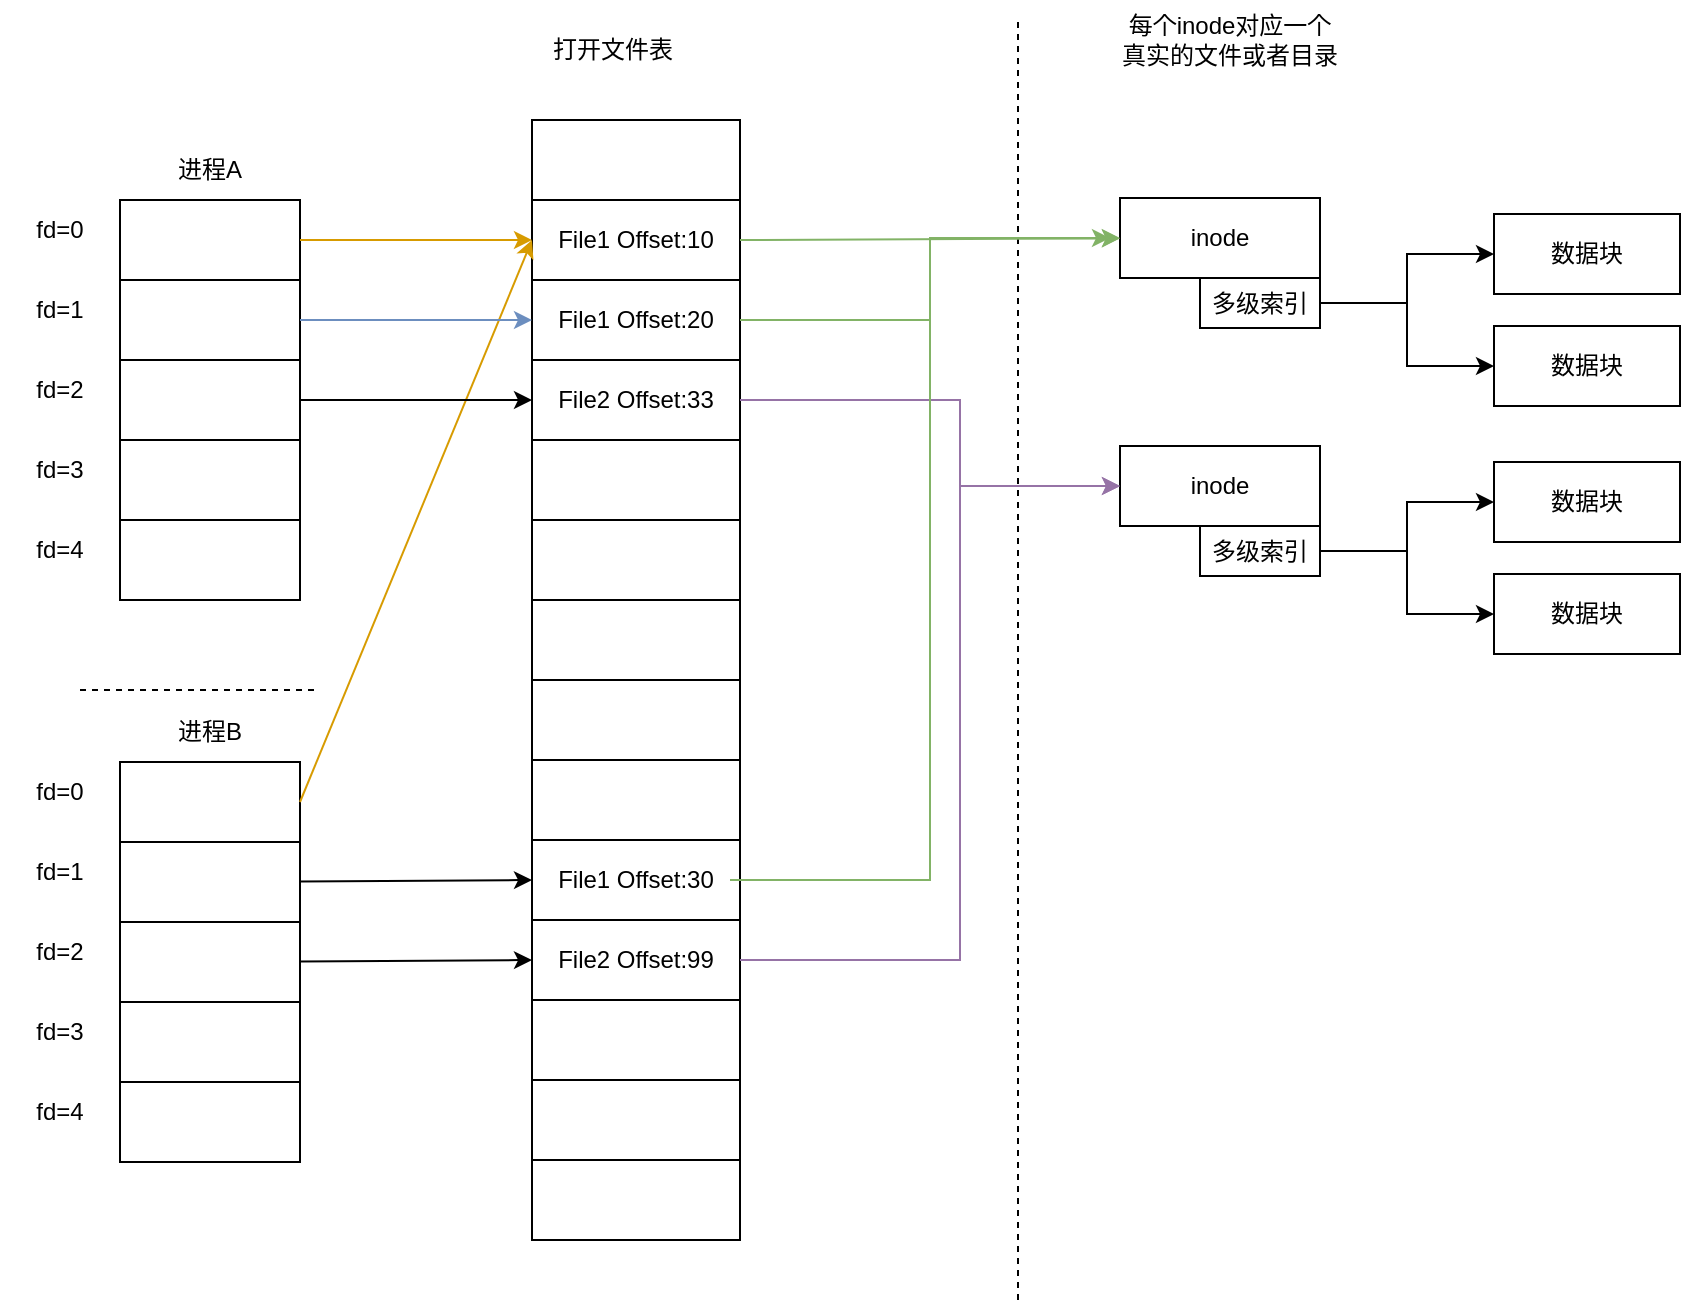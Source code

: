 <mxfile version="20.4.0" type="github">
  <diagram id="ZzIfgdE_HQE-ywpYCpP_" name="第 1 页">
    <mxGraphModel dx="1550" dy="844" grid="1" gridSize="10" guides="1" tooltips="1" connect="1" arrows="1" fold="1" page="1" pageScale="1" pageWidth="827" pageHeight="1169" math="0" shadow="0">
      <root>
        <mxCell id="0" />
        <mxCell id="1" parent="0" />
        <mxCell id="CD1J--MnG_Ev1wGPMHWV-1" value="" style="shape=table;html=1;whiteSpace=wrap;startSize=0;container=1;collapsible=0;childLayout=tableLayout;" vertex="1" parent="1">
          <mxGeometry x="140" y="290" width="90" height="200" as="geometry" />
        </mxCell>
        <mxCell id="CD1J--MnG_Ev1wGPMHWV-2" value="" style="shape=tableRow;horizontal=0;startSize=0;swimlaneHead=0;swimlaneBody=0;top=0;left=0;bottom=0;right=0;collapsible=0;dropTarget=0;fillColor=none;points=[[0,0.5],[1,0.5]];portConstraint=eastwest;" vertex="1" parent="CD1J--MnG_Ev1wGPMHWV-1">
          <mxGeometry width="90" height="40" as="geometry" />
        </mxCell>
        <mxCell id="CD1J--MnG_Ev1wGPMHWV-3" value="" style="shape=partialRectangle;html=1;whiteSpace=wrap;connectable=0;fillColor=none;top=0;left=0;bottom=0;right=0;overflow=hidden;" vertex="1" parent="CD1J--MnG_Ev1wGPMHWV-2">
          <mxGeometry width="90" height="40" as="geometry">
            <mxRectangle width="90" height="40" as="alternateBounds" />
          </mxGeometry>
        </mxCell>
        <mxCell id="CD1J--MnG_Ev1wGPMHWV-14" value="" style="shape=tableRow;horizontal=0;startSize=0;swimlaneHead=0;swimlaneBody=0;top=0;left=0;bottom=0;right=0;collapsible=0;dropTarget=0;fillColor=none;points=[[0,0.5],[1,0.5]];portConstraint=eastwest;" vertex="1" parent="CD1J--MnG_Ev1wGPMHWV-1">
          <mxGeometry y="40" width="90" height="40" as="geometry" />
        </mxCell>
        <mxCell id="CD1J--MnG_Ev1wGPMHWV-15" value="" style="shape=partialRectangle;html=1;whiteSpace=wrap;connectable=0;fillColor=none;top=0;left=0;bottom=0;right=0;overflow=hidden;" vertex="1" parent="CD1J--MnG_Ev1wGPMHWV-14">
          <mxGeometry width="90" height="40" as="geometry">
            <mxRectangle width="90" height="40" as="alternateBounds" />
          </mxGeometry>
        </mxCell>
        <mxCell id="CD1J--MnG_Ev1wGPMHWV-6" value="" style="shape=tableRow;horizontal=0;startSize=0;swimlaneHead=0;swimlaneBody=0;top=0;left=0;bottom=0;right=0;collapsible=0;dropTarget=0;fillColor=none;points=[[0,0.5],[1,0.5]];portConstraint=eastwest;" vertex="1" parent="CD1J--MnG_Ev1wGPMHWV-1">
          <mxGeometry y="80" width="90" height="40" as="geometry" />
        </mxCell>
        <mxCell id="CD1J--MnG_Ev1wGPMHWV-7" value="" style="shape=partialRectangle;html=1;whiteSpace=wrap;connectable=0;fillColor=none;top=0;left=0;bottom=0;right=0;overflow=hidden;" vertex="1" parent="CD1J--MnG_Ev1wGPMHWV-6">
          <mxGeometry width="90" height="40" as="geometry">
            <mxRectangle width="90" height="40" as="alternateBounds" />
          </mxGeometry>
        </mxCell>
        <mxCell id="CD1J--MnG_Ev1wGPMHWV-10" value="" style="shape=tableRow;horizontal=0;startSize=0;swimlaneHead=0;swimlaneBody=0;top=0;left=0;bottom=0;right=0;collapsible=0;dropTarget=0;fillColor=none;points=[[0,0.5],[1,0.5]];portConstraint=eastwest;" vertex="1" parent="CD1J--MnG_Ev1wGPMHWV-1">
          <mxGeometry y="120" width="90" height="40" as="geometry" />
        </mxCell>
        <mxCell id="CD1J--MnG_Ev1wGPMHWV-11" value="" style="shape=partialRectangle;html=1;whiteSpace=wrap;connectable=0;fillColor=none;top=0;left=0;bottom=0;right=0;overflow=hidden;" vertex="1" parent="CD1J--MnG_Ev1wGPMHWV-10">
          <mxGeometry width="90" height="40" as="geometry">
            <mxRectangle width="90" height="40" as="alternateBounds" />
          </mxGeometry>
        </mxCell>
        <mxCell id="CD1J--MnG_Ev1wGPMHWV-19" style="shape=tableRow;horizontal=0;startSize=0;swimlaneHead=0;swimlaneBody=0;top=0;left=0;bottom=0;right=0;collapsible=0;dropTarget=0;fillColor=none;points=[[0,0.5],[1,0.5]];portConstraint=eastwest;" vertex="1" parent="CD1J--MnG_Ev1wGPMHWV-1">
          <mxGeometry y="160" width="90" height="40" as="geometry" />
        </mxCell>
        <mxCell id="CD1J--MnG_Ev1wGPMHWV-20" style="shape=partialRectangle;html=1;whiteSpace=wrap;connectable=0;fillColor=none;top=0;left=0;bottom=0;right=0;overflow=hidden;" vertex="1" parent="CD1J--MnG_Ev1wGPMHWV-19">
          <mxGeometry width="90" height="40" as="geometry">
            <mxRectangle width="90" height="40" as="alternateBounds" />
          </mxGeometry>
        </mxCell>
        <mxCell id="CD1J--MnG_Ev1wGPMHWV-22" value="fd=0" style="text;html=1;strokeColor=none;fillColor=none;align=center;verticalAlign=middle;whiteSpace=wrap;rounded=0;" vertex="1" parent="1">
          <mxGeometry x="80" y="290" width="60" height="30" as="geometry" />
        </mxCell>
        <mxCell id="CD1J--MnG_Ev1wGPMHWV-24" value="fd=1" style="text;html=1;strokeColor=none;fillColor=none;align=center;verticalAlign=middle;whiteSpace=wrap;rounded=0;" vertex="1" parent="1">
          <mxGeometry x="80" y="330" width="60" height="30" as="geometry" />
        </mxCell>
        <mxCell id="CD1J--MnG_Ev1wGPMHWV-25" value="fd=2" style="text;html=1;strokeColor=none;fillColor=none;align=center;verticalAlign=middle;whiteSpace=wrap;rounded=0;" vertex="1" parent="1">
          <mxGeometry x="80" y="370" width="60" height="30" as="geometry" />
        </mxCell>
        <mxCell id="CD1J--MnG_Ev1wGPMHWV-26" value="fd=3" style="text;html=1;strokeColor=none;fillColor=none;align=center;verticalAlign=middle;whiteSpace=wrap;rounded=0;" vertex="1" parent="1">
          <mxGeometry x="80" y="410" width="60" height="30" as="geometry" />
        </mxCell>
        <mxCell id="CD1J--MnG_Ev1wGPMHWV-27" value="fd=4" style="text;html=1;strokeColor=none;fillColor=none;align=center;verticalAlign=middle;whiteSpace=wrap;rounded=0;" vertex="1" parent="1">
          <mxGeometry x="80" y="450" width="60" height="30" as="geometry" />
        </mxCell>
        <mxCell id="CD1J--MnG_Ev1wGPMHWV-28" value="" style="shape=table;html=1;whiteSpace=wrap;startSize=0;container=1;collapsible=0;childLayout=tableLayout;" vertex="1" parent="1">
          <mxGeometry x="346" y="250" width="104" height="560" as="geometry" />
        </mxCell>
        <mxCell id="CD1J--MnG_Ev1wGPMHWV-29" value="" style="shape=tableRow;horizontal=0;startSize=0;swimlaneHead=0;swimlaneBody=0;top=0;left=0;bottom=0;right=0;collapsible=0;dropTarget=0;fillColor=none;points=[[0,0.5],[1,0.5]];portConstraint=eastwest;" vertex="1" parent="CD1J--MnG_Ev1wGPMHWV-28">
          <mxGeometry width="104" height="40" as="geometry" />
        </mxCell>
        <mxCell id="CD1J--MnG_Ev1wGPMHWV-30" value="" style="shape=partialRectangle;html=1;whiteSpace=wrap;connectable=0;fillColor=none;top=0;left=0;bottom=0;right=0;overflow=hidden;" vertex="1" parent="CD1J--MnG_Ev1wGPMHWV-29">
          <mxGeometry width="104" height="40" as="geometry">
            <mxRectangle width="104" height="40" as="alternateBounds" />
          </mxGeometry>
        </mxCell>
        <mxCell id="CD1J--MnG_Ev1wGPMHWV-31" value="" style="shape=tableRow;horizontal=0;startSize=0;swimlaneHead=0;swimlaneBody=0;top=0;left=0;bottom=0;right=0;collapsible=0;dropTarget=0;fillColor=none;points=[[0,0.5],[1,0.5]];portConstraint=eastwest;" vertex="1" parent="CD1J--MnG_Ev1wGPMHWV-28">
          <mxGeometry y="40" width="104" height="40" as="geometry" />
        </mxCell>
        <mxCell id="CD1J--MnG_Ev1wGPMHWV-32" value="File1 Offset:10" style="shape=partialRectangle;html=1;whiteSpace=wrap;connectable=0;fillColor=none;top=0;left=0;bottom=0;right=0;overflow=hidden;" vertex="1" parent="CD1J--MnG_Ev1wGPMHWV-31">
          <mxGeometry width="104" height="40" as="geometry">
            <mxRectangle width="104" height="40" as="alternateBounds" />
          </mxGeometry>
        </mxCell>
        <mxCell id="CD1J--MnG_Ev1wGPMHWV-33" value="" style="shape=tableRow;horizontal=0;startSize=0;swimlaneHead=0;swimlaneBody=0;top=0;left=0;bottom=0;right=0;collapsible=0;dropTarget=0;fillColor=none;points=[[0,0.5],[1,0.5]];portConstraint=eastwest;" vertex="1" parent="CD1J--MnG_Ev1wGPMHWV-28">
          <mxGeometry y="80" width="104" height="40" as="geometry" />
        </mxCell>
        <mxCell id="CD1J--MnG_Ev1wGPMHWV-34" value="File1 Offset:20" style="shape=partialRectangle;html=1;whiteSpace=wrap;connectable=0;fillColor=none;top=0;left=0;bottom=0;right=0;overflow=hidden;" vertex="1" parent="CD1J--MnG_Ev1wGPMHWV-33">
          <mxGeometry width="104" height="40" as="geometry">
            <mxRectangle width="104" height="40" as="alternateBounds" />
          </mxGeometry>
        </mxCell>
        <mxCell id="CD1J--MnG_Ev1wGPMHWV-35" value="" style="shape=tableRow;horizontal=0;startSize=0;swimlaneHead=0;swimlaneBody=0;top=0;left=0;bottom=0;right=0;collapsible=0;dropTarget=0;fillColor=none;points=[[0,0.5],[1,0.5]];portConstraint=eastwest;" vertex="1" parent="CD1J--MnG_Ev1wGPMHWV-28">
          <mxGeometry y="120" width="104" height="40" as="geometry" />
        </mxCell>
        <mxCell id="CD1J--MnG_Ev1wGPMHWV-36" value="File2 Offset:33" style="shape=partialRectangle;html=1;whiteSpace=wrap;connectable=0;fillColor=none;top=0;left=0;bottom=0;right=0;overflow=hidden;" vertex="1" parent="CD1J--MnG_Ev1wGPMHWV-35">
          <mxGeometry width="104" height="40" as="geometry">
            <mxRectangle width="104" height="40" as="alternateBounds" />
          </mxGeometry>
        </mxCell>
        <mxCell id="CD1J--MnG_Ev1wGPMHWV-37" style="shape=tableRow;horizontal=0;startSize=0;swimlaneHead=0;swimlaneBody=0;top=0;left=0;bottom=0;right=0;collapsible=0;dropTarget=0;fillColor=none;points=[[0,0.5],[1,0.5]];portConstraint=eastwest;" vertex="1" parent="CD1J--MnG_Ev1wGPMHWV-28">
          <mxGeometry y="160" width="104" height="40" as="geometry" />
        </mxCell>
        <mxCell id="CD1J--MnG_Ev1wGPMHWV-38" style="shape=partialRectangle;html=1;whiteSpace=wrap;connectable=0;fillColor=none;top=0;left=0;bottom=0;right=0;overflow=hidden;" vertex="1" parent="CD1J--MnG_Ev1wGPMHWV-37">
          <mxGeometry width="104" height="40" as="geometry">
            <mxRectangle width="104" height="40" as="alternateBounds" />
          </mxGeometry>
        </mxCell>
        <mxCell id="CD1J--MnG_Ev1wGPMHWV-63" style="shape=tableRow;horizontal=0;startSize=0;swimlaneHead=0;swimlaneBody=0;top=0;left=0;bottom=0;right=0;collapsible=0;dropTarget=0;fillColor=none;points=[[0,0.5],[1,0.5]];portConstraint=eastwest;" vertex="1" parent="CD1J--MnG_Ev1wGPMHWV-28">
          <mxGeometry y="200" width="104" height="40" as="geometry" />
        </mxCell>
        <mxCell id="CD1J--MnG_Ev1wGPMHWV-64" style="shape=partialRectangle;html=1;whiteSpace=wrap;connectable=0;fillColor=none;top=0;left=0;bottom=0;right=0;overflow=hidden;" vertex="1" parent="CD1J--MnG_Ev1wGPMHWV-63">
          <mxGeometry width="104" height="40" as="geometry">
            <mxRectangle width="104" height="40" as="alternateBounds" />
          </mxGeometry>
        </mxCell>
        <mxCell id="CD1J--MnG_Ev1wGPMHWV-65" style="shape=tableRow;horizontal=0;startSize=0;swimlaneHead=0;swimlaneBody=0;top=0;left=0;bottom=0;right=0;collapsible=0;dropTarget=0;fillColor=none;points=[[0,0.5],[1,0.5]];portConstraint=eastwest;" vertex="1" parent="CD1J--MnG_Ev1wGPMHWV-28">
          <mxGeometry y="240" width="104" height="40" as="geometry" />
        </mxCell>
        <mxCell id="CD1J--MnG_Ev1wGPMHWV-66" style="shape=partialRectangle;html=1;whiteSpace=wrap;connectable=0;fillColor=none;top=0;left=0;bottom=0;right=0;overflow=hidden;" vertex="1" parent="CD1J--MnG_Ev1wGPMHWV-65">
          <mxGeometry width="104" height="40" as="geometry">
            <mxRectangle width="104" height="40" as="alternateBounds" />
          </mxGeometry>
        </mxCell>
        <mxCell id="CD1J--MnG_Ev1wGPMHWV-67" style="shape=tableRow;horizontal=0;startSize=0;swimlaneHead=0;swimlaneBody=0;top=0;left=0;bottom=0;right=0;collapsible=0;dropTarget=0;fillColor=none;points=[[0,0.5],[1,0.5]];portConstraint=eastwest;" vertex="1" parent="CD1J--MnG_Ev1wGPMHWV-28">
          <mxGeometry y="280" width="104" height="40" as="geometry" />
        </mxCell>
        <mxCell id="CD1J--MnG_Ev1wGPMHWV-68" style="shape=partialRectangle;html=1;whiteSpace=wrap;connectable=0;fillColor=none;top=0;left=0;bottom=0;right=0;overflow=hidden;" vertex="1" parent="CD1J--MnG_Ev1wGPMHWV-67">
          <mxGeometry width="104" height="40" as="geometry">
            <mxRectangle width="104" height="40" as="alternateBounds" />
          </mxGeometry>
        </mxCell>
        <mxCell id="CD1J--MnG_Ev1wGPMHWV-69" style="shape=tableRow;horizontal=0;startSize=0;swimlaneHead=0;swimlaneBody=0;top=0;left=0;bottom=0;right=0;collapsible=0;dropTarget=0;fillColor=none;points=[[0,0.5],[1,0.5]];portConstraint=eastwest;" vertex="1" parent="CD1J--MnG_Ev1wGPMHWV-28">
          <mxGeometry y="320" width="104" height="40" as="geometry" />
        </mxCell>
        <mxCell id="CD1J--MnG_Ev1wGPMHWV-70" style="shape=partialRectangle;html=1;whiteSpace=wrap;connectable=0;fillColor=none;top=0;left=0;bottom=0;right=0;overflow=hidden;" vertex="1" parent="CD1J--MnG_Ev1wGPMHWV-69">
          <mxGeometry width="104" height="40" as="geometry">
            <mxRectangle width="104" height="40" as="alternateBounds" />
          </mxGeometry>
        </mxCell>
        <mxCell id="CD1J--MnG_Ev1wGPMHWV-71" style="shape=tableRow;horizontal=0;startSize=0;swimlaneHead=0;swimlaneBody=0;top=0;left=0;bottom=0;right=0;collapsible=0;dropTarget=0;fillColor=none;points=[[0,0.5],[1,0.5]];portConstraint=eastwest;" vertex="1" parent="CD1J--MnG_Ev1wGPMHWV-28">
          <mxGeometry y="360" width="104" height="40" as="geometry" />
        </mxCell>
        <mxCell id="CD1J--MnG_Ev1wGPMHWV-72" value="File1 Offset:30" style="shape=partialRectangle;html=1;whiteSpace=wrap;connectable=0;fillColor=none;top=0;left=0;bottom=0;right=0;overflow=hidden;" vertex="1" parent="CD1J--MnG_Ev1wGPMHWV-71">
          <mxGeometry width="104" height="40" as="geometry">
            <mxRectangle width="104" height="40" as="alternateBounds" />
          </mxGeometry>
        </mxCell>
        <mxCell id="CD1J--MnG_Ev1wGPMHWV-73" style="shape=tableRow;horizontal=0;startSize=0;swimlaneHead=0;swimlaneBody=0;top=0;left=0;bottom=0;right=0;collapsible=0;dropTarget=0;fillColor=none;points=[[0,0.5],[1,0.5]];portConstraint=eastwest;" vertex="1" parent="CD1J--MnG_Ev1wGPMHWV-28">
          <mxGeometry y="400" width="104" height="40" as="geometry" />
        </mxCell>
        <mxCell id="CD1J--MnG_Ev1wGPMHWV-74" value="File2 Offset:99" style="shape=partialRectangle;html=1;whiteSpace=wrap;connectable=0;fillColor=none;top=0;left=0;bottom=0;right=0;overflow=hidden;" vertex="1" parent="CD1J--MnG_Ev1wGPMHWV-73">
          <mxGeometry width="104" height="40" as="geometry">
            <mxRectangle width="104" height="40" as="alternateBounds" />
          </mxGeometry>
        </mxCell>
        <mxCell id="CD1J--MnG_Ev1wGPMHWV-75" style="shape=tableRow;horizontal=0;startSize=0;swimlaneHead=0;swimlaneBody=0;top=0;left=0;bottom=0;right=0;collapsible=0;dropTarget=0;fillColor=none;points=[[0,0.5],[1,0.5]];portConstraint=eastwest;" vertex="1" parent="CD1J--MnG_Ev1wGPMHWV-28">
          <mxGeometry y="440" width="104" height="40" as="geometry" />
        </mxCell>
        <mxCell id="CD1J--MnG_Ev1wGPMHWV-76" style="shape=partialRectangle;html=1;whiteSpace=wrap;connectable=0;fillColor=none;top=0;left=0;bottom=0;right=0;overflow=hidden;" vertex="1" parent="CD1J--MnG_Ev1wGPMHWV-75">
          <mxGeometry width="104" height="40" as="geometry">
            <mxRectangle width="104" height="40" as="alternateBounds" />
          </mxGeometry>
        </mxCell>
        <mxCell id="CD1J--MnG_Ev1wGPMHWV-77" style="shape=tableRow;horizontal=0;startSize=0;swimlaneHead=0;swimlaneBody=0;top=0;left=0;bottom=0;right=0;collapsible=0;dropTarget=0;fillColor=none;points=[[0,0.5],[1,0.5]];portConstraint=eastwest;" vertex="1" parent="CD1J--MnG_Ev1wGPMHWV-28">
          <mxGeometry y="480" width="104" height="40" as="geometry" />
        </mxCell>
        <mxCell id="CD1J--MnG_Ev1wGPMHWV-78" style="shape=partialRectangle;html=1;whiteSpace=wrap;connectable=0;fillColor=none;top=0;left=0;bottom=0;right=0;overflow=hidden;" vertex="1" parent="CD1J--MnG_Ev1wGPMHWV-77">
          <mxGeometry width="104" height="40" as="geometry">
            <mxRectangle width="104" height="40" as="alternateBounds" />
          </mxGeometry>
        </mxCell>
        <mxCell id="CD1J--MnG_Ev1wGPMHWV-79" style="shape=tableRow;horizontal=0;startSize=0;swimlaneHead=0;swimlaneBody=0;top=0;left=0;bottom=0;right=0;collapsible=0;dropTarget=0;fillColor=none;points=[[0,0.5],[1,0.5]];portConstraint=eastwest;" vertex="1" parent="CD1J--MnG_Ev1wGPMHWV-28">
          <mxGeometry y="520" width="104" height="40" as="geometry" />
        </mxCell>
        <mxCell id="CD1J--MnG_Ev1wGPMHWV-80" style="shape=partialRectangle;html=1;whiteSpace=wrap;connectable=0;fillColor=none;top=0;left=0;bottom=0;right=0;overflow=hidden;" vertex="1" parent="CD1J--MnG_Ev1wGPMHWV-79">
          <mxGeometry width="104" height="40" as="geometry">
            <mxRectangle width="104" height="40" as="alternateBounds" />
          </mxGeometry>
        </mxCell>
        <mxCell id="CD1J--MnG_Ev1wGPMHWV-39" value="打开文件表" style="text;html=1;align=center;verticalAlign=middle;resizable=0;points=[];autosize=1;strokeColor=none;fillColor=none;" vertex="1" parent="1">
          <mxGeometry x="346" y="200" width="80" height="30" as="geometry" />
        </mxCell>
        <mxCell id="CD1J--MnG_Ev1wGPMHWV-40" value="" style="shape=table;html=1;whiteSpace=wrap;startSize=0;container=1;collapsible=0;childLayout=tableLayout;" vertex="1" parent="1">
          <mxGeometry x="140" y="571" width="90" height="200" as="geometry" />
        </mxCell>
        <mxCell id="CD1J--MnG_Ev1wGPMHWV-41" value="" style="shape=tableRow;horizontal=0;startSize=0;swimlaneHead=0;swimlaneBody=0;top=0;left=0;bottom=0;right=0;collapsible=0;dropTarget=0;fillColor=none;points=[[0,0.5],[1,0.5]];portConstraint=eastwest;" vertex="1" parent="CD1J--MnG_Ev1wGPMHWV-40">
          <mxGeometry width="90" height="40" as="geometry" />
        </mxCell>
        <mxCell id="CD1J--MnG_Ev1wGPMHWV-42" value="" style="shape=partialRectangle;html=1;whiteSpace=wrap;connectable=0;fillColor=none;top=0;left=0;bottom=0;right=0;overflow=hidden;" vertex="1" parent="CD1J--MnG_Ev1wGPMHWV-41">
          <mxGeometry width="90" height="40" as="geometry">
            <mxRectangle width="90" height="40" as="alternateBounds" />
          </mxGeometry>
        </mxCell>
        <mxCell id="CD1J--MnG_Ev1wGPMHWV-43" value="" style="shape=tableRow;horizontal=0;startSize=0;swimlaneHead=0;swimlaneBody=0;top=0;left=0;bottom=0;right=0;collapsible=0;dropTarget=0;fillColor=none;points=[[0,0.5],[1,0.5]];portConstraint=eastwest;" vertex="1" parent="CD1J--MnG_Ev1wGPMHWV-40">
          <mxGeometry y="40" width="90" height="40" as="geometry" />
        </mxCell>
        <mxCell id="CD1J--MnG_Ev1wGPMHWV-44" value="" style="shape=partialRectangle;html=1;whiteSpace=wrap;connectable=0;fillColor=none;top=0;left=0;bottom=0;right=0;overflow=hidden;" vertex="1" parent="CD1J--MnG_Ev1wGPMHWV-43">
          <mxGeometry width="90" height="40" as="geometry">
            <mxRectangle width="90" height="40" as="alternateBounds" />
          </mxGeometry>
        </mxCell>
        <mxCell id="CD1J--MnG_Ev1wGPMHWV-45" value="" style="shape=tableRow;horizontal=0;startSize=0;swimlaneHead=0;swimlaneBody=0;top=0;left=0;bottom=0;right=0;collapsible=0;dropTarget=0;fillColor=none;points=[[0,0.5],[1,0.5]];portConstraint=eastwest;" vertex="1" parent="CD1J--MnG_Ev1wGPMHWV-40">
          <mxGeometry y="80" width="90" height="40" as="geometry" />
        </mxCell>
        <mxCell id="CD1J--MnG_Ev1wGPMHWV-46" value="" style="shape=partialRectangle;html=1;whiteSpace=wrap;connectable=0;fillColor=none;top=0;left=0;bottom=0;right=0;overflow=hidden;" vertex="1" parent="CD1J--MnG_Ev1wGPMHWV-45">
          <mxGeometry width="90" height="40" as="geometry">
            <mxRectangle width="90" height="40" as="alternateBounds" />
          </mxGeometry>
        </mxCell>
        <mxCell id="CD1J--MnG_Ev1wGPMHWV-47" value="" style="shape=tableRow;horizontal=0;startSize=0;swimlaneHead=0;swimlaneBody=0;top=0;left=0;bottom=0;right=0;collapsible=0;dropTarget=0;fillColor=none;points=[[0,0.5],[1,0.5]];portConstraint=eastwest;" vertex="1" parent="CD1J--MnG_Ev1wGPMHWV-40">
          <mxGeometry y="120" width="90" height="40" as="geometry" />
        </mxCell>
        <mxCell id="CD1J--MnG_Ev1wGPMHWV-48" value="" style="shape=partialRectangle;html=1;whiteSpace=wrap;connectable=0;fillColor=none;top=0;left=0;bottom=0;right=0;overflow=hidden;" vertex="1" parent="CD1J--MnG_Ev1wGPMHWV-47">
          <mxGeometry width="90" height="40" as="geometry">
            <mxRectangle width="90" height="40" as="alternateBounds" />
          </mxGeometry>
        </mxCell>
        <mxCell id="CD1J--MnG_Ev1wGPMHWV-49" style="shape=tableRow;horizontal=0;startSize=0;swimlaneHead=0;swimlaneBody=0;top=0;left=0;bottom=0;right=0;collapsible=0;dropTarget=0;fillColor=none;points=[[0,0.5],[1,0.5]];portConstraint=eastwest;" vertex="1" parent="CD1J--MnG_Ev1wGPMHWV-40">
          <mxGeometry y="160" width="90" height="40" as="geometry" />
        </mxCell>
        <mxCell id="CD1J--MnG_Ev1wGPMHWV-50" style="shape=partialRectangle;html=1;whiteSpace=wrap;connectable=0;fillColor=none;top=0;left=0;bottom=0;right=0;overflow=hidden;" vertex="1" parent="CD1J--MnG_Ev1wGPMHWV-49">
          <mxGeometry width="90" height="40" as="geometry">
            <mxRectangle width="90" height="40" as="alternateBounds" />
          </mxGeometry>
        </mxCell>
        <mxCell id="CD1J--MnG_Ev1wGPMHWV-51" value="fd=0" style="text;html=1;strokeColor=none;fillColor=none;align=center;verticalAlign=middle;whiteSpace=wrap;rounded=0;" vertex="1" parent="1">
          <mxGeometry x="80" y="571" width="60" height="30" as="geometry" />
        </mxCell>
        <mxCell id="CD1J--MnG_Ev1wGPMHWV-52" value="fd=1" style="text;html=1;strokeColor=none;fillColor=none;align=center;verticalAlign=middle;whiteSpace=wrap;rounded=0;" vertex="1" parent="1">
          <mxGeometry x="80" y="611" width="60" height="30" as="geometry" />
        </mxCell>
        <mxCell id="CD1J--MnG_Ev1wGPMHWV-53" value="fd=2" style="text;html=1;strokeColor=none;fillColor=none;align=center;verticalAlign=middle;whiteSpace=wrap;rounded=0;" vertex="1" parent="1">
          <mxGeometry x="80" y="651" width="60" height="30" as="geometry" />
        </mxCell>
        <mxCell id="CD1J--MnG_Ev1wGPMHWV-54" value="fd=3" style="text;html=1;strokeColor=none;fillColor=none;align=center;verticalAlign=middle;whiteSpace=wrap;rounded=0;" vertex="1" parent="1">
          <mxGeometry x="80" y="691" width="60" height="30" as="geometry" />
        </mxCell>
        <mxCell id="CD1J--MnG_Ev1wGPMHWV-55" value="fd=4" style="text;html=1;strokeColor=none;fillColor=none;align=center;verticalAlign=middle;whiteSpace=wrap;rounded=0;" vertex="1" parent="1">
          <mxGeometry x="80" y="731" width="60" height="30" as="geometry" />
        </mxCell>
        <mxCell id="CD1J--MnG_Ev1wGPMHWV-59" value="" style="endArrow=none;dashed=1;html=1;rounded=0;" edge="1" parent="1">
          <mxGeometry width="50" height="50" relative="1" as="geometry">
            <mxPoint x="120" y="535" as="sourcePoint" />
            <mxPoint x="240" y="535" as="targetPoint" />
          </mxGeometry>
        </mxCell>
        <mxCell id="CD1J--MnG_Ev1wGPMHWV-61" value="进程B" style="text;html=1;strokeColor=none;fillColor=none;align=center;verticalAlign=middle;whiteSpace=wrap;rounded=0;" vertex="1" parent="1">
          <mxGeometry x="155" y="541" width="60" height="30" as="geometry" />
        </mxCell>
        <mxCell id="CD1J--MnG_Ev1wGPMHWV-62" value="进程A" style="text;html=1;strokeColor=none;fillColor=none;align=center;verticalAlign=middle;whiteSpace=wrap;rounded=0;" vertex="1" parent="1">
          <mxGeometry x="155" y="260" width="60" height="30" as="geometry" />
        </mxCell>
        <mxCell id="CD1J--MnG_Ev1wGPMHWV-81" style="edgeStyle=orthogonalEdgeStyle;rounded=0;orthogonalLoop=1;jettySize=auto;html=1;exitX=1;exitY=0.5;exitDx=0;exitDy=0;entryX=0;entryY=0.5;entryDx=0;entryDy=0;fillColor=#ffe6cc;strokeColor=#d79b00;" edge="1" parent="1" source="CD1J--MnG_Ev1wGPMHWV-2" target="CD1J--MnG_Ev1wGPMHWV-31">
          <mxGeometry relative="1" as="geometry" />
        </mxCell>
        <mxCell id="CD1J--MnG_Ev1wGPMHWV-82" style="rounded=0;orthogonalLoop=1;jettySize=auto;html=1;exitX=1;exitY=0.5;exitDx=0;exitDy=0;entryX=0;entryY=0.5;entryDx=0;entryDy=0;fillColor=#ffe6cc;strokeColor=#d79b00;" edge="1" parent="1" source="CD1J--MnG_Ev1wGPMHWV-41" target="CD1J--MnG_Ev1wGPMHWV-31">
          <mxGeometry relative="1" as="geometry" />
        </mxCell>
        <mxCell id="CD1J--MnG_Ev1wGPMHWV-83" style="edgeStyle=none;rounded=0;orthogonalLoop=1;jettySize=auto;html=1;fillColor=#dae8fc;strokeColor=#6c8ebf;" edge="1" parent="1" source="CD1J--MnG_Ev1wGPMHWV-14" target="CD1J--MnG_Ev1wGPMHWV-33">
          <mxGeometry relative="1" as="geometry" />
        </mxCell>
        <mxCell id="CD1J--MnG_Ev1wGPMHWV-84" style="edgeStyle=none;rounded=0;orthogonalLoop=1;jettySize=auto;html=1;" edge="1" parent="1" source="CD1J--MnG_Ev1wGPMHWV-6" target="CD1J--MnG_Ev1wGPMHWV-35">
          <mxGeometry relative="1" as="geometry" />
        </mxCell>
        <mxCell id="CD1J--MnG_Ev1wGPMHWV-85" style="edgeStyle=none;rounded=0;orthogonalLoop=1;jettySize=auto;html=1;entryX=0;entryY=0.5;entryDx=0;entryDy=0;" edge="1" parent="1" source="CD1J--MnG_Ev1wGPMHWV-43" target="CD1J--MnG_Ev1wGPMHWV-71">
          <mxGeometry relative="1" as="geometry" />
        </mxCell>
        <mxCell id="CD1J--MnG_Ev1wGPMHWV-86" style="edgeStyle=none;rounded=0;orthogonalLoop=1;jettySize=auto;html=1;entryX=0;entryY=0.5;entryDx=0;entryDy=0;" edge="1" parent="1" source="CD1J--MnG_Ev1wGPMHWV-45" target="CD1J--MnG_Ev1wGPMHWV-73">
          <mxGeometry relative="1" as="geometry" />
        </mxCell>
        <mxCell id="CD1J--MnG_Ev1wGPMHWV-87" value="" style="endArrow=none;dashed=1;html=1;rounded=0;fillColor=#33FFFF;" edge="1" parent="1">
          <mxGeometry width="50" height="50" relative="1" as="geometry">
            <mxPoint x="589" y="840" as="sourcePoint" />
            <mxPoint x="589" y="200" as="targetPoint" />
          </mxGeometry>
        </mxCell>
        <mxCell id="CD1J--MnG_Ev1wGPMHWV-88" value="inode" style="rounded=0;whiteSpace=wrap;html=1;" vertex="1" parent="1">
          <mxGeometry x="640" y="289" width="100" height="40" as="geometry" />
        </mxCell>
        <mxCell id="CD1J--MnG_Ev1wGPMHWV-89" style="edgeStyle=none;rounded=0;orthogonalLoop=1;jettySize=auto;html=1;exitX=1;exitY=0.5;exitDx=0;exitDy=0;fillColor=#d5e8d4;strokeColor=#82b366;" edge="1" parent="1" source="CD1J--MnG_Ev1wGPMHWV-31" target="CD1J--MnG_Ev1wGPMHWV-88">
          <mxGeometry relative="1" as="geometry" />
        </mxCell>
        <mxCell id="CD1J--MnG_Ev1wGPMHWV-93" style="edgeStyle=orthogonalEdgeStyle;rounded=0;orthogonalLoop=1;jettySize=auto;html=1;entryX=0;entryY=0.5;entryDx=0;entryDy=0;fillColor=#33FFFF;" edge="1" parent="1" source="CD1J--MnG_Ev1wGPMHWV-91" target="CD1J--MnG_Ev1wGPMHWV-92">
          <mxGeometry relative="1" as="geometry" />
        </mxCell>
        <mxCell id="CD1J--MnG_Ev1wGPMHWV-95" style="edgeStyle=orthogonalEdgeStyle;rounded=0;orthogonalLoop=1;jettySize=auto;html=1;entryX=0;entryY=0.5;entryDx=0;entryDy=0;fillColor=#33FFFF;" edge="1" parent="1" source="CD1J--MnG_Ev1wGPMHWV-91" target="CD1J--MnG_Ev1wGPMHWV-94">
          <mxGeometry relative="1" as="geometry" />
        </mxCell>
        <mxCell id="CD1J--MnG_Ev1wGPMHWV-91" value="多级索引" style="rounded=0;whiteSpace=wrap;html=1;" vertex="1" parent="1">
          <mxGeometry x="680" y="329" width="60" height="25" as="geometry" />
        </mxCell>
        <mxCell id="CD1J--MnG_Ev1wGPMHWV-92" value="数据块" style="rounded=0;whiteSpace=wrap;html=1;" vertex="1" parent="1">
          <mxGeometry x="827" y="297" width="93" height="40" as="geometry" />
        </mxCell>
        <mxCell id="CD1J--MnG_Ev1wGPMHWV-94" value="数据块" style="rounded=0;whiteSpace=wrap;html=1;" vertex="1" parent="1">
          <mxGeometry x="827" y="353" width="93" height="40" as="geometry" />
        </mxCell>
        <mxCell id="CD1J--MnG_Ev1wGPMHWV-96" value="inode" style="rounded=0;whiteSpace=wrap;html=1;" vertex="1" parent="1">
          <mxGeometry x="640" y="413" width="100" height="40" as="geometry" />
        </mxCell>
        <mxCell id="CD1J--MnG_Ev1wGPMHWV-97" style="edgeStyle=orthogonalEdgeStyle;rounded=0;orthogonalLoop=1;jettySize=auto;html=1;entryX=0;entryY=0.5;entryDx=0;entryDy=0;fillColor=#33FFFF;" edge="1" parent="1" source="CD1J--MnG_Ev1wGPMHWV-99" target="CD1J--MnG_Ev1wGPMHWV-100">
          <mxGeometry relative="1" as="geometry" />
        </mxCell>
        <mxCell id="CD1J--MnG_Ev1wGPMHWV-98" style="edgeStyle=orthogonalEdgeStyle;rounded=0;orthogonalLoop=1;jettySize=auto;html=1;entryX=0;entryY=0.5;entryDx=0;entryDy=0;fillColor=#33FFFF;" edge="1" parent="1" source="CD1J--MnG_Ev1wGPMHWV-99" target="CD1J--MnG_Ev1wGPMHWV-101">
          <mxGeometry relative="1" as="geometry" />
        </mxCell>
        <mxCell id="CD1J--MnG_Ev1wGPMHWV-99" value="多级索引" style="rounded=0;whiteSpace=wrap;html=1;" vertex="1" parent="1">
          <mxGeometry x="680" y="453" width="60" height="25" as="geometry" />
        </mxCell>
        <mxCell id="CD1J--MnG_Ev1wGPMHWV-100" value="数据块" style="rounded=0;whiteSpace=wrap;html=1;" vertex="1" parent="1">
          <mxGeometry x="827" y="421" width="93" height="40" as="geometry" />
        </mxCell>
        <mxCell id="CD1J--MnG_Ev1wGPMHWV-101" value="数据块" style="rounded=0;whiteSpace=wrap;html=1;" vertex="1" parent="1">
          <mxGeometry x="827" y="477" width="93" height="40" as="geometry" />
        </mxCell>
        <mxCell id="CD1J--MnG_Ev1wGPMHWV-102" style="edgeStyle=orthogonalEdgeStyle;rounded=0;orthogonalLoop=1;jettySize=auto;html=1;entryX=0;entryY=0.5;entryDx=0;entryDy=0;fillColor=#e1d5e7;strokeColor=#9673a6;" edge="1" parent="1" source="CD1J--MnG_Ev1wGPMHWV-35" target="CD1J--MnG_Ev1wGPMHWV-96">
          <mxGeometry relative="1" as="geometry">
            <Array as="points">
              <mxPoint x="560" y="390" />
              <mxPoint x="560" y="433" />
            </Array>
          </mxGeometry>
        </mxCell>
        <mxCell id="CD1J--MnG_Ev1wGPMHWV-103" value="每个inode对应一个真实的文件或者目录" style="text;html=1;strokeColor=none;fillColor=none;align=center;verticalAlign=middle;whiteSpace=wrap;rounded=0;" vertex="1" parent="1">
          <mxGeometry x="640" y="190" width="110" height="40" as="geometry" />
        </mxCell>
        <mxCell id="CD1J--MnG_Ev1wGPMHWV-104" style="edgeStyle=orthogonalEdgeStyle;rounded=0;orthogonalLoop=1;jettySize=auto;html=1;entryX=0;entryY=0.5;entryDx=0;entryDy=0;fillColor=#d5e8d4;strokeColor=#82b366;" edge="1" parent="1" source="CD1J--MnG_Ev1wGPMHWV-33" target="CD1J--MnG_Ev1wGPMHWV-88">
          <mxGeometry relative="1" as="geometry" />
        </mxCell>
        <mxCell id="CD1J--MnG_Ev1wGPMHWV-109" style="edgeStyle=orthogonalEdgeStyle;rounded=0;orthogonalLoop=1;jettySize=auto;html=1;entryX=0;entryY=0.5;entryDx=0;entryDy=0;fillColor=#d5e8d4;strokeColor=#82b366;" edge="1" parent="1">
          <mxGeometry relative="1" as="geometry">
            <mxPoint x="445" y="630" as="sourcePoint" />
            <mxPoint x="635" y="309" as="targetPoint" />
            <Array as="points">
              <mxPoint x="545" y="630" />
              <mxPoint x="545" y="309" />
            </Array>
          </mxGeometry>
        </mxCell>
        <mxCell id="CD1J--MnG_Ev1wGPMHWV-110" style="edgeStyle=orthogonalEdgeStyle;rounded=0;orthogonalLoop=1;jettySize=auto;html=1;entryX=0;entryY=0.5;entryDx=0;entryDy=0;fillColor=#e1d5e7;strokeColor=#9673a6;" edge="1" parent="1" source="CD1J--MnG_Ev1wGPMHWV-73" target="CD1J--MnG_Ev1wGPMHWV-96">
          <mxGeometry relative="1" as="geometry">
            <Array as="points">
              <mxPoint x="560" y="670" />
              <mxPoint x="560" y="433" />
            </Array>
          </mxGeometry>
        </mxCell>
      </root>
    </mxGraphModel>
  </diagram>
</mxfile>
